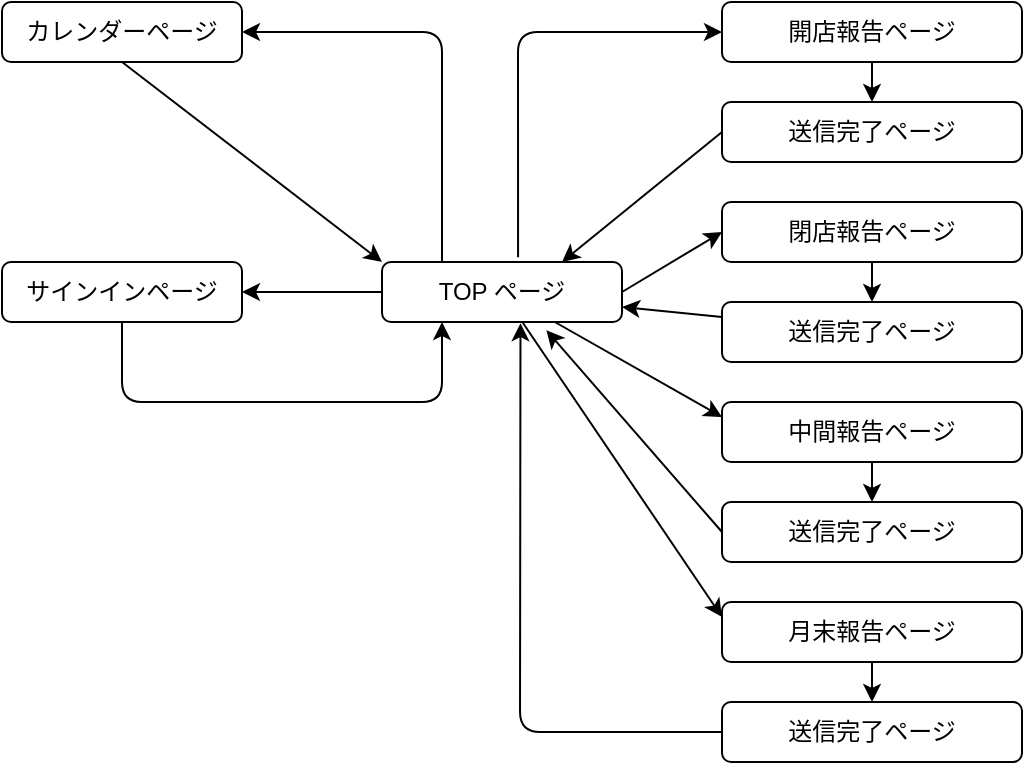 <mxfile>
    <diagram id="0vvmhdeWEvdI7gQYNgPo" name="ページ1">
        <mxGraphModel dx="809" dy="800" grid="1" gridSize="10" guides="1" tooltips="1" connect="1" arrows="1" fold="1" page="1" pageScale="1" pageWidth="827" pageHeight="1169" math="0" shadow="0">
            <root>
                <mxCell id="0"/>
                <mxCell id="1" parent="0"/>
                <mxCell id="6" style="edgeStyle=none;html=1;entryX=0;entryY=0.5;entryDx=0;entryDy=0;exitX=0.567;exitY=-0.078;exitDx=0;exitDy=0;exitPerimeter=0;" edge="1" parent="1" source="2" target="3">
                    <mxGeometry relative="1" as="geometry">
                        <Array as="points">
                            <mxPoint x="358" y="205"/>
                        </Array>
                    </mxGeometry>
                </mxCell>
                <mxCell id="12" style="edgeStyle=none;html=1;exitX=1;exitY=0.5;exitDx=0;exitDy=0;entryX=0;entryY=0.5;entryDx=0;entryDy=0;" edge="1" parent="1" source="2" target="11">
                    <mxGeometry relative="1" as="geometry"/>
                </mxCell>
                <mxCell id="18" style="edgeStyle=none;html=1;entryX=1;entryY=0.5;entryDx=0;entryDy=0;" edge="1" parent="1" source="2" target="17">
                    <mxGeometry relative="1" as="geometry"/>
                </mxCell>
                <mxCell id="23" style="edgeStyle=none;html=1;entryX=0;entryY=0.25;entryDx=0;entryDy=0;" edge="1" parent="1" source="2" target="21">
                    <mxGeometry relative="1" as="geometry"/>
                </mxCell>
                <mxCell id="28" style="edgeStyle=none;html=1;entryX=0;entryY=0.25;entryDx=0;entryDy=0;" edge="1" parent="1" source="2" target="26">
                    <mxGeometry relative="1" as="geometry"/>
                </mxCell>
                <mxCell id="29" style="edgeStyle=none;html=1;exitX=0.5;exitY=1;exitDx=0;exitDy=0;" edge="1" parent="1" source="2">
                    <mxGeometry relative="1" as="geometry">
                        <mxPoint x="349.824" y="350.588" as="targetPoint"/>
                    </mxGeometry>
                </mxCell>
                <mxCell id="33" style="edgeStyle=none;html=1;exitX=0.25;exitY=0;exitDx=0;exitDy=0;entryX=1;entryY=0.5;entryDx=0;entryDy=0;" edge="1" parent="1" source="2" target="32">
                    <mxGeometry relative="1" as="geometry">
                        <Array as="points">
                            <mxPoint x="320" y="205"/>
                        </Array>
                    </mxGeometry>
                </mxCell>
                <mxCell id="2" value="TOP ページ" style="rounded=1;whiteSpace=wrap;html=1;" parent="1" vertex="1">
                    <mxGeometry x="290" y="320" width="120" height="30" as="geometry"/>
                </mxCell>
                <mxCell id="9" value="" style="edgeStyle=none;html=1;" edge="1" parent="1" source="3" target="8">
                    <mxGeometry relative="1" as="geometry"/>
                </mxCell>
                <mxCell id="3" value="開店報告ページ" style="rounded=1;whiteSpace=wrap;html=1;" vertex="1" parent="1">
                    <mxGeometry x="460" y="190" width="150" height="30" as="geometry"/>
                </mxCell>
                <mxCell id="10" style="edgeStyle=none;html=1;entryX=0.75;entryY=0;entryDx=0;entryDy=0;exitX=0;exitY=0.5;exitDx=0;exitDy=0;" edge="1" parent="1" source="8" target="2">
                    <mxGeometry relative="1" as="geometry"/>
                </mxCell>
                <mxCell id="8" value="送信完了ページ" style="whiteSpace=wrap;html=1;rounded=1;" vertex="1" parent="1">
                    <mxGeometry x="460" y="240" width="150" height="30" as="geometry"/>
                </mxCell>
                <mxCell id="14" style="edgeStyle=none;html=1;exitX=0.5;exitY=1;exitDx=0;exitDy=0;entryX=0.5;entryY=0;entryDx=0;entryDy=0;" edge="1" parent="1" source="11" target="13">
                    <mxGeometry relative="1" as="geometry"/>
                </mxCell>
                <mxCell id="11" value="閉店報告ページ" style="rounded=1;whiteSpace=wrap;html=1;" vertex="1" parent="1">
                    <mxGeometry x="460" y="290" width="150" height="30" as="geometry"/>
                </mxCell>
                <mxCell id="15" style="edgeStyle=none;html=1;entryX=1;entryY=0.75;entryDx=0;entryDy=0;" edge="1" parent="1" source="13" target="2">
                    <mxGeometry relative="1" as="geometry"/>
                </mxCell>
                <mxCell id="13" value="送信完了ページ" style="rounded=1;whiteSpace=wrap;html=1;" vertex="1" parent="1">
                    <mxGeometry x="460" y="340" width="150" height="30" as="geometry"/>
                </mxCell>
                <mxCell id="19" style="edgeStyle=none;html=1;exitX=0.5;exitY=1;exitDx=0;exitDy=0;entryX=0.25;entryY=1;entryDx=0;entryDy=0;" edge="1" parent="1" source="17" target="2">
                    <mxGeometry relative="1" as="geometry">
                        <mxPoint x="160" y="410" as="targetPoint"/>
                        <Array as="points">
                            <mxPoint x="160" y="390"/>
                            <mxPoint x="320" y="390"/>
                        </Array>
                    </mxGeometry>
                </mxCell>
                <mxCell id="17" value="サインインページ" style="rounded=1;whiteSpace=wrap;html=1;" vertex="1" parent="1">
                    <mxGeometry x="100" y="320" width="120" height="30" as="geometry"/>
                </mxCell>
                <mxCell id="24" style="edgeStyle=none;html=1;exitX=0.5;exitY=1;exitDx=0;exitDy=0;entryX=0.5;entryY=0;entryDx=0;entryDy=0;" edge="1" parent="1" source="21" target="22">
                    <mxGeometry relative="1" as="geometry"/>
                </mxCell>
                <mxCell id="21" value="中間報告ページ" style="rounded=1;whiteSpace=wrap;html=1;" vertex="1" parent="1">
                    <mxGeometry x="460" y="390" width="150" height="30" as="geometry"/>
                </mxCell>
                <mxCell id="25" style="edgeStyle=none;html=1;entryX=0.685;entryY=1.137;entryDx=0;entryDy=0;entryPerimeter=0;exitX=0;exitY=0.5;exitDx=0;exitDy=0;" edge="1" parent="1" source="22" target="2">
                    <mxGeometry relative="1" as="geometry"/>
                </mxCell>
                <mxCell id="22" value="送信完了ページ" style="rounded=1;whiteSpace=wrap;html=1;" vertex="1" parent="1">
                    <mxGeometry x="460" y="440" width="150" height="30" as="geometry"/>
                </mxCell>
                <mxCell id="30" style="edgeStyle=none;html=1;exitX=0.5;exitY=1;exitDx=0;exitDy=0;entryX=0.5;entryY=0;entryDx=0;entryDy=0;" edge="1" parent="1" source="26" target="27">
                    <mxGeometry relative="1" as="geometry"/>
                </mxCell>
                <mxCell id="26" value="月末報告ページ" style="rounded=1;whiteSpace=wrap;html=1;" vertex="1" parent="1">
                    <mxGeometry x="460" y="490" width="150" height="30" as="geometry"/>
                </mxCell>
                <mxCell id="31" style="edgeStyle=none;html=1;entryX=0.577;entryY=1.02;entryDx=0;entryDy=0;entryPerimeter=0;exitX=0;exitY=0.5;exitDx=0;exitDy=0;" edge="1" parent="1" source="27" target="2">
                    <mxGeometry relative="1" as="geometry">
                        <Array as="points">
                            <mxPoint x="359" y="555"/>
                        </Array>
                    </mxGeometry>
                </mxCell>
                <mxCell id="27" value="送信完了ページ" style="rounded=1;whiteSpace=wrap;html=1;" vertex="1" parent="1">
                    <mxGeometry x="460" y="540" width="150" height="30" as="geometry"/>
                </mxCell>
                <mxCell id="34" style="edgeStyle=none;html=1;exitX=0.5;exitY=1;exitDx=0;exitDy=0;entryX=0;entryY=0;entryDx=0;entryDy=0;" edge="1" parent="1" source="32" target="2">
                    <mxGeometry relative="1" as="geometry"/>
                </mxCell>
                <mxCell id="32" value="カレンダーページ" style="rounded=1;whiteSpace=wrap;html=1;" vertex="1" parent="1">
                    <mxGeometry x="100" y="190" width="120" height="30" as="geometry"/>
                </mxCell>
            </root>
        </mxGraphModel>
    </diagram>
</mxfile>
